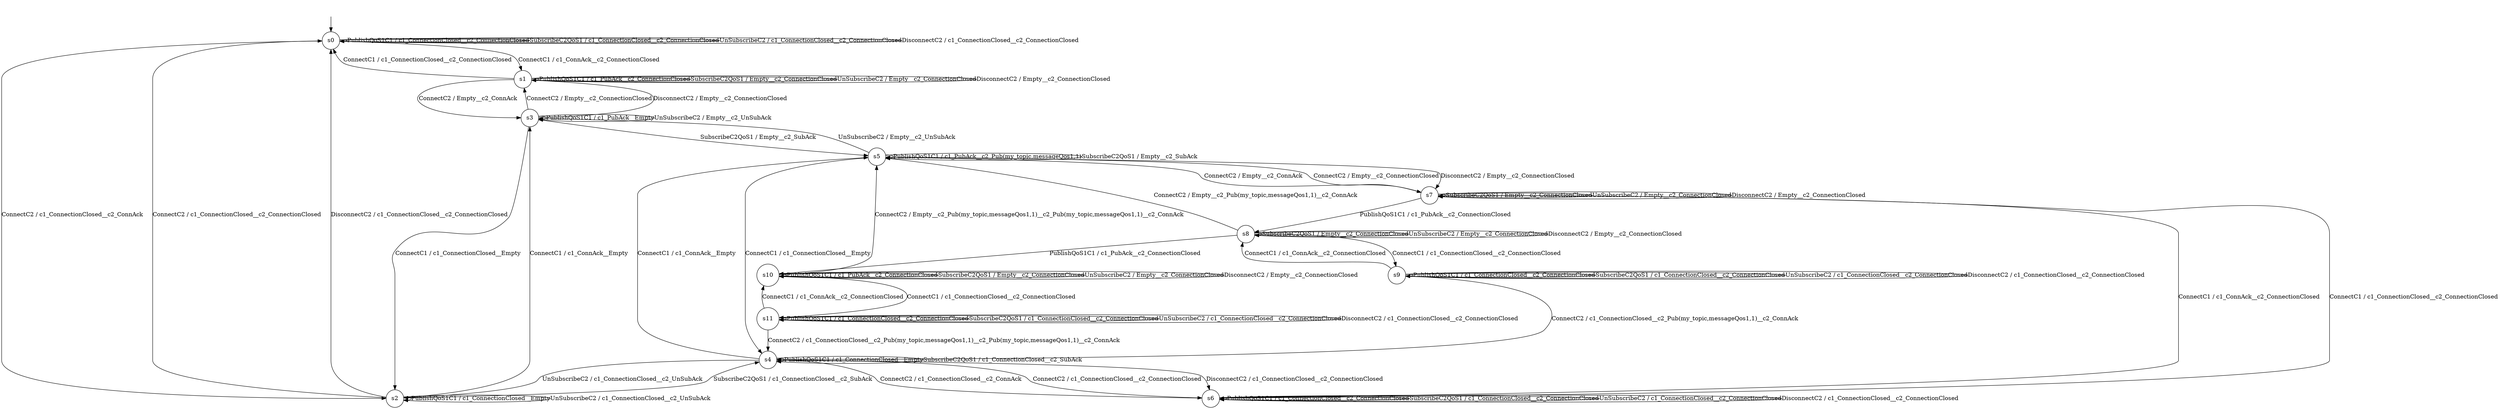 digraph g {
__start0 [label="" shape="none"];

	s0 [shape="circle" label="s0"];
	s1 [shape="circle" label="s1"];
	s2 [shape="circle" label="s2"];
	s3 [shape="circle" label="s3"];
	s4 [shape="circle" label="s4"];
	s5 [shape="circle" label="s5"];
	s6 [shape="circle" label="s6"];
	s7 [shape="circle" label="s7"];
	s8 [shape="circle" label="s8"];
	s9 [shape="circle" label="s9"];
	s10 [shape="circle" label="s10"];
	s11 [shape="circle" label="s11"];
	s0 -> s2 [label="ConnectC2 / c1_ConnectionClosed__c2_ConnAck"];
	s0 -> s1 [label="ConnectC1 / c1_ConnAck__c2_ConnectionClosed"];
	s0 -> s0 [label="PublishQoS1C1 / c1_ConnectionClosed__c2_ConnectionClosed"];
	s0 -> s0 [label="SubscribeC2QoS1 / c1_ConnectionClosed__c2_ConnectionClosed"];
	s0 -> s0 [label="UnSubscribeC2 / c1_ConnectionClosed__c2_ConnectionClosed"];
	s0 -> s0 [label="DisconnectC2 / c1_ConnectionClosed__c2_ConnectionClosed"];
	s1 -> s3 [label="ConnectC2 / Empty__c2_ConnAck"];
	s1 -> s0 [label="ConnectC1 / c1_ConnectionClosed__c2_ConnectionClosed"];
	s1 -> s1 [label="PublishQoS1C1 / c1_PubAck__c2_ConnectionClosed"];
	s1 -> s1 [label="SubscribeC2QoS1 / Empty__c2_ConnectionClosed"];
	s1 -> s1 [label="UnSubscribeC2 / Empty__c2_ConnectionClosed"];
	s1 -> s1 [label="DisconnectC2 / Empty__c2_ConnectionClosed"];
	s2 -> s0 [label="ConnectC2 / c1_ConnectionClosed__c2_ConnectionClosed"];
	s2 -> s3 [label="ConnectC1 / c1_ConnAck__Empty"];
	s2 -> s2 [label="PublishQoS1C1 / c1_ConnectionClosed__Empty"];
	s2 -> s4 [label="SubscribeC2QoS1 / c1_ConnectionClosed__c2_SubAck"];
	s2 -> s2 [label="UnSubscribeC2 / c1_ConnectionClosed__c2_UnSubAck"];
	s2 -> s0 [label="DisconnectC2 / c1_ConnectionClosed__c2_ConnectionClosed"];
	s3 -> s1 [label="ConnectC2 / Empty__c2_ConnectionClosed"];
	s3 -> s2 [label="ConnectC1 / c1_ConnectionClosed__Empty"];
	s3 -> s3 [label="PublishQoS1C1 / c1_PubAck__Empty"];
	s3 -> s5 [label="SubscribeC2QoS1 / Empty__c2_SubAck"];
	s3 -> s3 [label="UnSubscribeC2 / Empty__c2_UnSubAck"];
	s3 -> s1 [label="DisconnectC2 / Empty__c2_ConnectionClosed"];
	s4 -> s6 [label="ConnectC2 / c1_ConnectionClosed__c2_ConnectionClosed"];
	s4 -> s5 [label="ConnectC1 / c1_ConnAck__Empty"];
	s4 -> s4 [label="PublishQoS1C1 / c1_ConnectionClosed__Empty"];
	s4 -> s4 [label="SubscribeC2QoS1 / c1_ConnectionClosed__c2_SubAck"];
	s4 -> s2 [label="UnSubscribeC2 / c1_ConnectionClosed__c2_UnSubAck"];
	s4 -> s6 [label="DisconnectC2 / c1_ConnectionClosed__c2_ConnectionClosed"];
	s5 -> s7 [label="ConnectC2 / Empty__c2_ConnectionClosed"];
	s5 -> s4 [label="ConnectC1 / c1_ConnectionClosed__Empty"];
	s5 -> s5 [label="PublishQoS1C1 / c1_PubAck__c2_Pub(my_topic,messageQos1,1)"];
	s5 -> s5 [label="SubscribeC2QoS1 / Empty__c2_SubAck"];
	s5 -> s3 [label="UnSubscribeC2 / Empty__c2_UnSubAck"];
	s5 -> s7 [label="DisconnectC2 / Empty__c2_ConnectionClosed"];
	s6 -> s4 [label="ConnectC2 / c1_ConnectionClosed__c2_ConnAck"];
	s6 -> s7 [label="ConnectC1 / c1_ConnAck__c2_ConnectionClosed"];
	s6 -> s6 [label="PublishQoS1C1 / c1_ConnectionClosed__c2_ConnectionClosed"];
	s6 -> s6 [label="SubscribeC2QoS1 / c1_ConnectionClosed__c2_ConnectionClosed"];
	s6 -> s6 [label="UnSubscribeC2 / c1_ConnectionClosed__c2_ConnectionClosed"];
	s6 -> s6 [label="DisconnectC2 / c1_ConnectionClosed__c2_ConnectionClosed"];
	s7 -> s5 [label="ConnectC2 / Empty__c2_ConnAck"];
	s7 -> s6 [label="ConnectC1 / c1_ConnectionClosed__c2_ConnectionClosed"];
	s7 -> s8 [label="PublishQoS1C1 / c1_PubAck__c2_ConnectionClosed"];
	s7 -> s7 [label="SubscribeC2QoS1 / Empty__c2_ConnectionClosed"];
	s7 -> s7 [label="UnSubscribeC2 / Empty__c2_ConnectionClosed"];
	s7 -> s7 [label="DisconnectC2 / Empty__c2_ConnectionClosed"];
	s8 -> s5 [label="ConnectC2 / Empty__c2_Pub(my_topic,messageQos1,1)__c2_ConnAck"];
	s8 -> s9 [label="ConnectC1 / c1_ConnectionClosed__c2_ConnectionClosed"];
	s8 -> s10 [label="PublishQoS1C1 / c1_PubAck__c2_ConnectionClosed"];
	s8 -> s8 [label="SubscribeC2QoS1 / Empty__c2_ConnectionClosed"];
	s8 -> s8 [label="UnSubscribeC2 / Empty__c2_ConnectionClosed"];
	s8 -> s8 [label="DisconnectC2 / Empty__c2_ConnectionClosed"];
	s9 -> s4 [label="ConnectC2 / c1_ConnectionClosed__c2_Pub(my_topic,messageQos1,1)__c2_ConnAck"];
	s9 -> s8 [label="ConnectC1 / c1_ConnAck__c2_ConnectionClosed"];
	s9 -> s9 [label="PublishQoS1C1 / c1_ConnectionClosed__c2_ConnectionClosed"];
	s9 -> s9 [label="SubscribeC2QoS1 / c1_ConnectionClosed__c2_ConnectionClosed"];
	s9 -> s9 [label="UnSubscribeC2 / c1_ConnectionClosed__c2_ConnectionClosed"];
	s9 -> s9 [label="DisconnectC2 / c1_ConnectionClosed__c2_ConnectionClosed"];
	s10 -> s5 [label="ConnectC2 / Empty__c2_Pub(my_topic,messageQos1,1)__c2_Pub(my_topic,messageQos1,1)__c2_ConnAck"];
	s10 -> s11 [label="ConnectC1 / c1_ConnectionClosed__c2_ConnectionClosed"];
	s10 -> s10 [label="PublishQoS1C1 / c1_PubAck__c2_ConnectionClosed"];
	s10 -> s10 [label="SubscribeC2QoS1 / Empty__c2_ConnectionClosed"];
	s10 -> s10 [label="UnSubscribeC2 / Empty__c2_ConnectionClosed"];
	s10 -> s10 [label="DisconnectC2 / Empty__c2_ConnectionClosed"];
	s11 -> s4 [label="ConnectC2 / c1_ConnectionClosed__c2_Pub(my_topic,messageQos1,1)__c2_Pub(my_topic,messageQos1,1)__c2_ConnAck"];
	s11 -> s10 [label="ConnectC1 / c1_ConnAck__c2_ConnectionClosed"];
	s11 -> s11 [label="PublishQoS1C1 / c1_ConnectionClosed__c2_ConnectionClosed"];
	s11 -> s11 [label="SubscribeC2QoS1 / c1_ConnectionClosed__c2_ConnectionClosed"];
	s11 -> s11 [label="UnSubscribeC2 / c1_ConnectionClosed__c2_ConnectionClosed"];
	s11 -> s11 [label="DisconnectC2 / c1_ConnectionClosed__c2_ConnectionClosed"];

__start0 -> s0;
}
